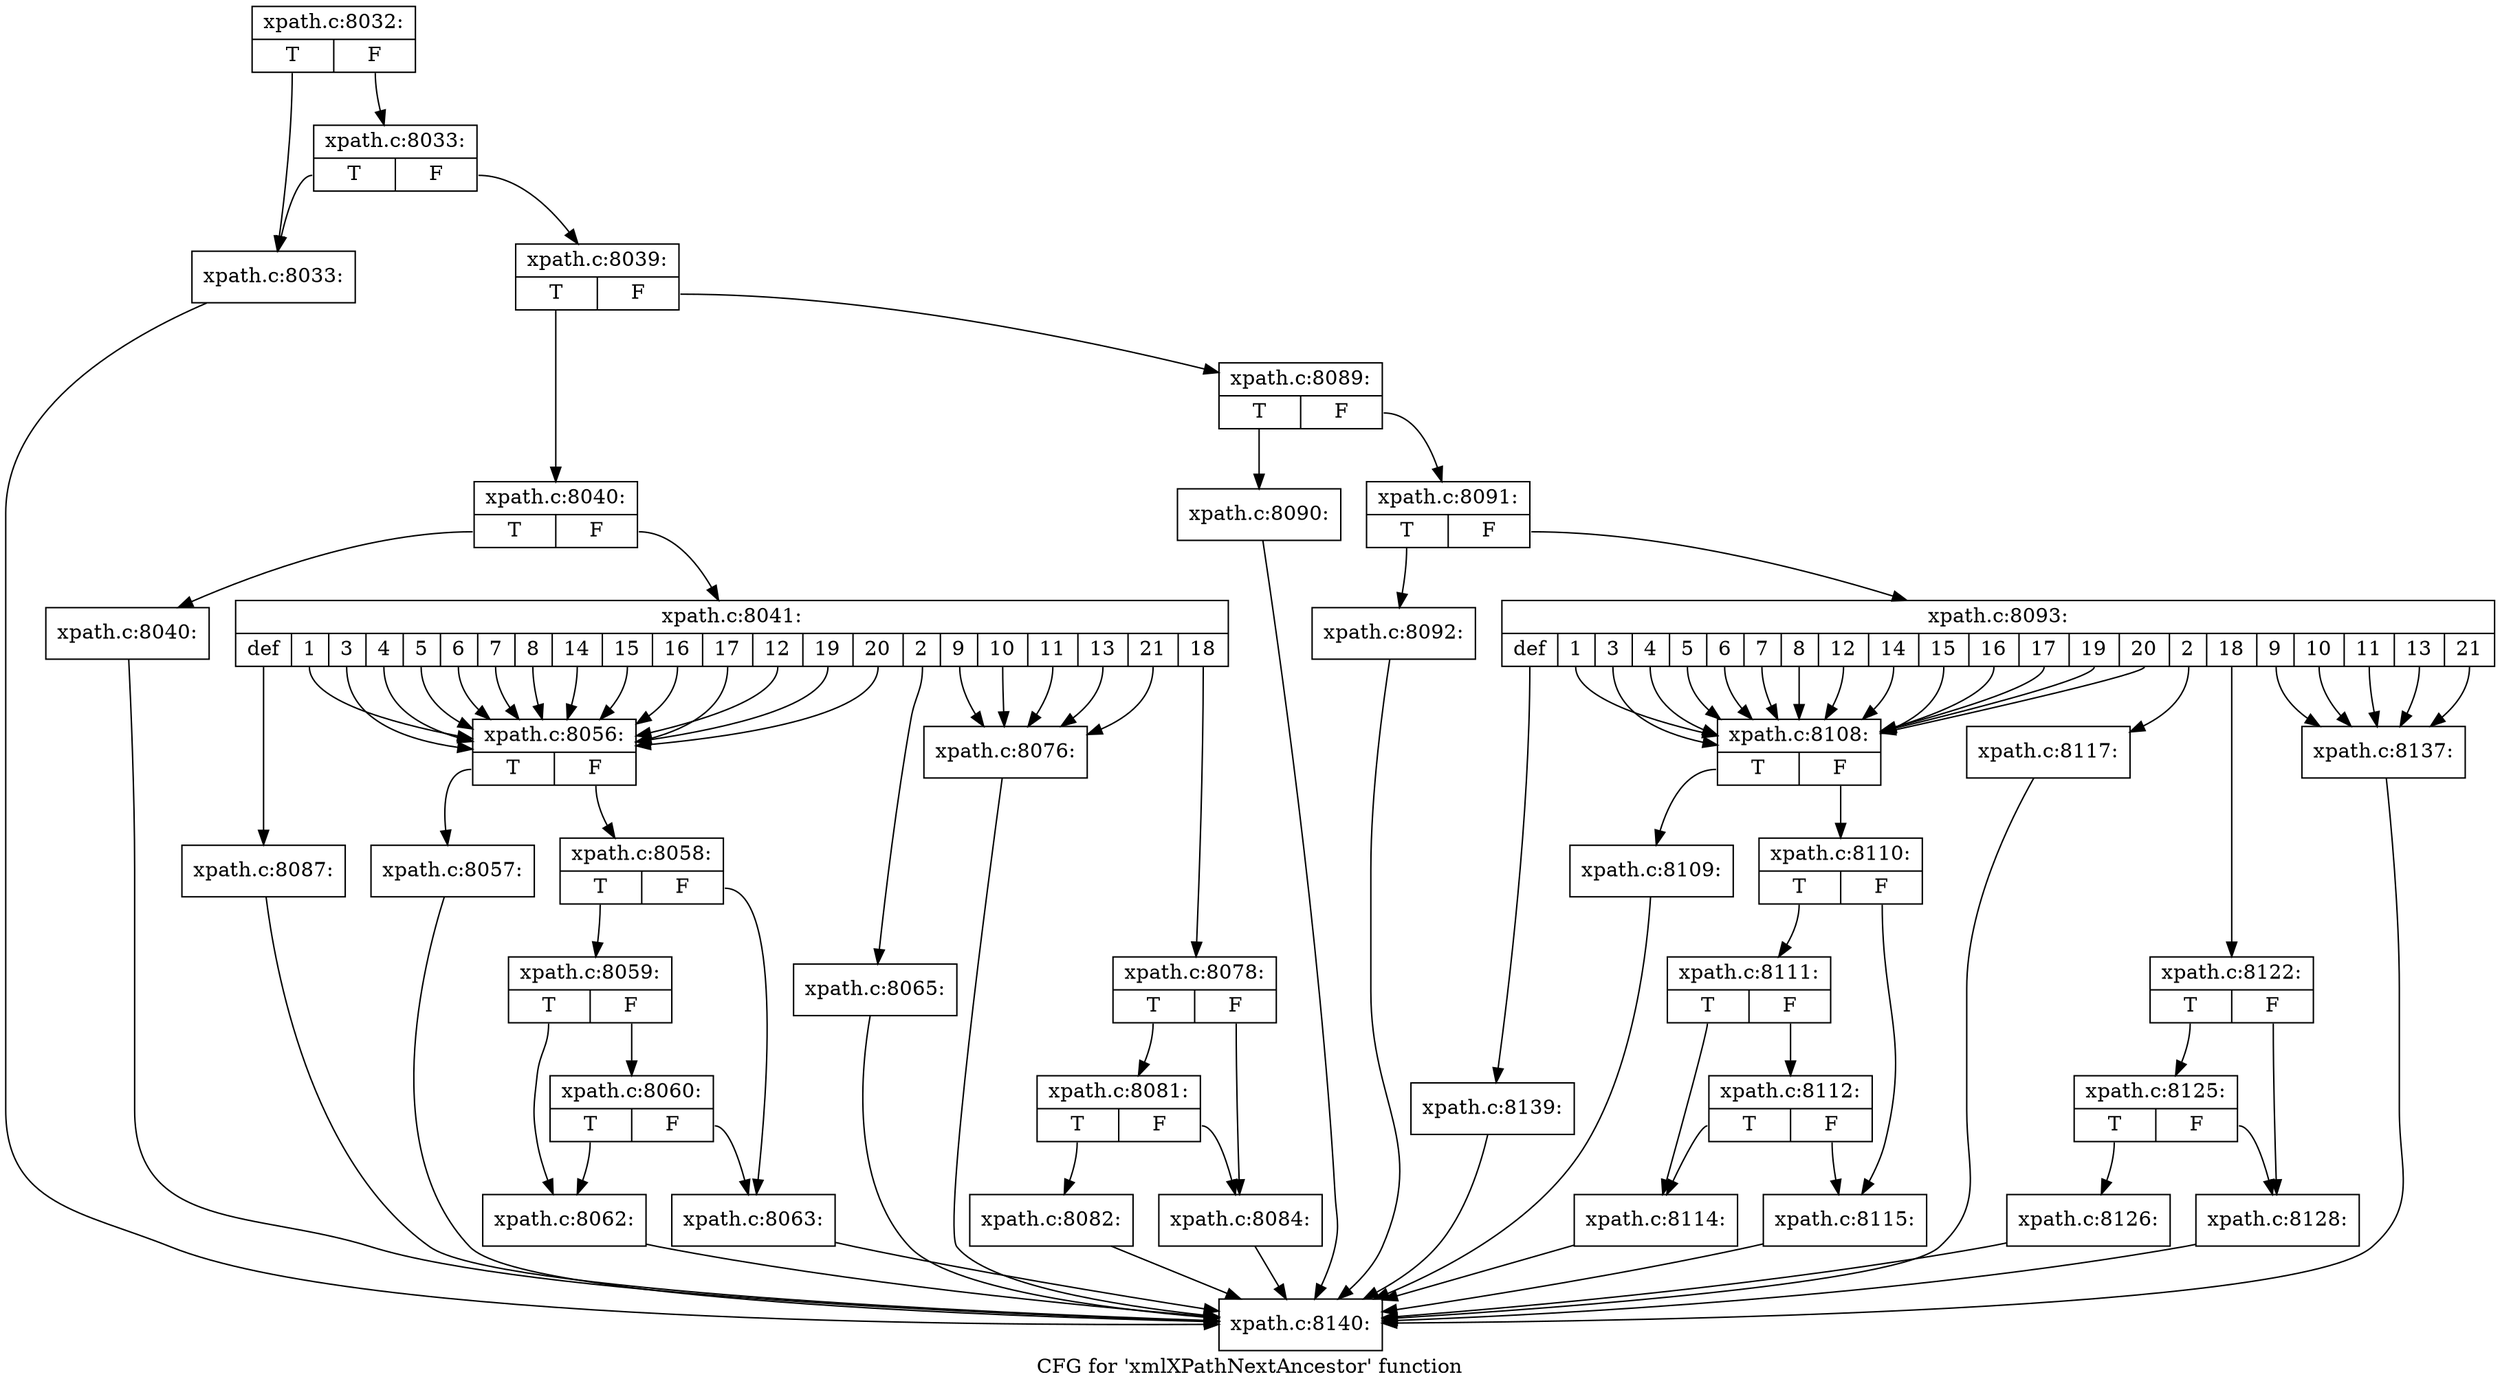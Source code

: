 digraph "CFG for 'xmlXPathNextAncestor' function" {
	label="CFG for 'xmlXPathNextAncestor' function";

	Node0x49bffa0 [shape=record,label="{xpath.c:8032:|{<s0>T|<s1>F}}"];
	Node0x49bffa0:s0 -> Node0x45c8bd0;
	Node0x49bffa0:s1 -> Node0x45c8c70;
	Node0x45c8c70 [shape=record,label="{xpath.c:8033:|{<s0>T|<s1>F}}"];
	Node0x45c8c70:s0 -> Node0x45c8bd0;
	Node0x45c8c70:s1 -> Node0x45c8c20;
	Node0x45c8bd0 [shape=record,label="{xpath.c:8033:}"];
	Node0x45c8bd0 -> Node0x45c8380;
	Node0x45c8c20 [shape=record,label="{xpath.c:8039:|{<s0>T|<s1>F}}"];
	Node0x45c8c20:s0 -> Node0x49cff30;
	Node0x45c8c20:s1 -> Node0x49cff80;
	Node0x49cff30 [shape=record,label="{xpath.c:8040:|{<s0>T|<s1>F}}"];
	Node0x49cff30:s0 -> Node0x49d0340;
	Node0x49cff30:s1 -> Node0x49d0390;
	Node0x49d0340 [shape=record,label="{xpath.c:8040:}"];
	Node0x49d0340 -> Node0x45c8380;
	Node0x49d0390 [shape=record,label="{xpath.c:8041:|{<s0>def|<s1>1|<s2>3|<s3>4|<s4>5|<s5>6|<s6>7|<s7>8|<s8>14|<s9>15|<s10>16|<s11>17|<s12>12|<s13>19|<s14>20|<s15>2|<s16>9|<s17>10|<s18>11|<s19>13|<s20>21|<s21>18}}"];
	Node0x49d0390:s0 -> Node0x49d0980;
	Node0x49d0390:s1 -> Node0x49d1130;
	Node0x49d0390:s2 -> Node0x49d1130;
	Node0x49d0390:s3 -> Node0x49d1130;
	Node0x49d0390:s4 -> Node0x49d1130;
	Node0x49d0390:s5 -> Node0x49d1130;
	Node0x49d0390:s6 -> Node0x49d1130;
	Node0x49d0390:s7 -> Node0x49d1130;
	Node0x49d0390:s8 -> Node0x49d1130;
	Node0x49d0390:s9 -> Node0x49d1130;
	Node0x49d0390:s10 -> Node0x49d1130;
	Node0x49d0390:s11 -> Node0x49d1130;
	Node0x49d0390:s12 -> Node0x49d1130;
	Node0x49d0390:s13 -> Node0x49d1130;
	Node0x49d0390:s14 -> Node0x49d1130;
	Node0x49d0390:s15 -> Node0x49d4150;
	Node0x49d0390:s16 -> Node0x49d4c40;
	Node0x49d0390:s17 -> Node0x49d4c40;
	Node0x49d0390:s18 -> Node0x49d4c40;
	Node0x49d0390:s19 -> Node0x49d4c40;
	Node0x49d0390:s20 -> Node0x49d4c40;
	Node0x49d0390:s21 -> Node0x49d4dd0;
	Node0x49d1130 [shape=record,label="{xpath.c:8056:|{<s0>T|<s1>F}}"];
	Node0x49d1130:s0 -> Node0x49d0f40;
	Node0x49d1130:s1 -> Node0x49d0f90;
	Node0x49d0f40 [shape=record,label="{xpath.c:8057:}"];
	Node0x49d0f40 -> Node0x45c8380;
	Node0x49d0f90 [shape=record,label="{xpath.c:8058:|{<s0>T|<s1>F}}"];
	Node0x49d0f90:s0 -> Node0x49d22c0;
	Node0x49d0f90:s1 -> Node0x49d2270;
	Node0x49d22c0 [shape=record,label="{xpath.c:8059:|{<s0>T|<s1>F}}"];
	Node0x49d22c0:s0 -> Node0x49d2220;
	Node0x49d22c0:s1 -> Node0x49d2a60;
	Node0x49d2a60 [shape=record,label="{xpath.c:8060:|{<s0>T|<s1>F}}"];
	Node0x49d2a60:s0 -> Node0x49d2220;
	Node0x49d2a60:s1 -> Node0x49d2270;
	Node0x49d2220 [shape=record,label="{xpath.c:8062:}"];
	Node0x49d2220 -> Node0x45c8380;
	Node0x49d2270 [shape=record,label="{xpath.c:8063:}"];
	Node0x49d2270 -> Node0x45c8380;
	Node0x49d4150 [shape=record,label="{xpath.c:8065:}"];
	Node0x49d4150 -> Node0x45c8380;
	Node0x49d4c40 [shape=record,label="{xpath.c:8076:}"];
	Node0x49d4c40 -> Node0x45c8380;
	Node0x49d4dd0 [shape=record,label="{xpath.c:8078:|{<s0>T|<s1>F}}"];
	Node0x49d4dd0:s0 -> Node0x49d56a0;
	Node0x49d4dd0:s1 -> Node0x49d5650;
	Node0x49d56a0 [shape=record,label="{xpath.c:8081:|{<s0>T|<s1>F}}"];
	Node0x49d56a0:s0 -> Node0x49d5600;
	Node0x49d56a0:s1 -> Node0x49d5650;
	Node0x49d5600 [shape=record,label="{xpath.c:8082:}"];
	Node0x49d5600 -> Node0x45c8380;
	Node0x49d5650 [shape=record,label="{xpath.c:8084:}"];
	Node0x49d5650 -> Node0x45c8380;
	Node0x49d0980 [shape=record,label="{xpath.c:8087:}"];
	Node0x49d0980 -> Node0x45c8380;
	Node0x49cff80 [shape=record,label="{xpath.c:8089:|{<s0>T|<s1>F}}"];
	Node0x49cff80:s0 -> Node0x49d0df0;
	Node0x49cff80:s1 -> Node0x49d6710;
	Node0x49d0df0 [shape=record,label="{xpath.c:8090:}"];
	Node0x49d0df0 -> Node0x45c8380;
	Node0x49d6710 [shape=record,label="{xpath.c:8091:|{<s0>T|<s1>F}}"];
	Node0x49d6710:s0 -> Node0x49d72e0;
	Node0x49d6710:s1 -> Node0x49d7330;
	Node0x49d72e0 [shape=record,label="{xpath.c:8092:}"];
	Node0x49d72e0 -> Node0x45c8380;
	Node0x49d7330 [shape=record,label="{xpath.c:8093:|{<s0>def|<s1>1|<s2>3|<s3>4|<s4>5|<s5>6|<s6>7|<s7>8|<s8>12|<s9>14|<s10>15|<s11>16|<s12>17|<s13>19|<s14>20|<s15>2|<s16>18|<s17>9|<s18>10|<s19>11|<s20>13|<s21>21}}"];
	Node0x49d7330:s0 -> Node0x49d7a70;
	Node0x49d7330:s1 -> Node0x49d7fc0;
	Node0x49d7330:s2 -> Node0x49d7fc0;
	Node0x49d7330:s3 -> Node0x49d7fc0;
	Node0x49d7330:s4 -> Node0x49d7fc0;
	Node0x49d7330:s5 -> Node0x49d7fc0;
	Node0x49d7330:s6 -> Node0x49d7fc0;
	Node0x49d7330:s7 -> Node0x49d7fc0;
	Node0x49d7330:s8 -> Node0x49d7fc0;
	Node0x49d7330:s9 -> Node0x49d7fc0;
	Node0x49d7330:s10 -> Node0x49d7fc0;
	Node0x49d7330:s11 -> Node0x49d7fc0;
	Node0x49d7330:s12 -> Node0x49d7fc0;
	Node0x49d7330:s13 -> Node0x49d7fc0;
	Node0x49d7330:s14 -> Node0x49d7fc0;
	Node0x49d7330:s15 -> Node0x49da080;
	Node0x49d7330:s16 -> Node0x49dab70;
	Node0x49d7330:s17 -> Node0x49dc1e0;
	Node0x49d7330:s18 -> Node0x49dc1e0;
	Node0x49d7330:s19 -> Node0x49dc1e0;
	Node0x49d7330:s20 -> Node0x49dc1e0;
	Node0x49d7330:s21 -> Node0x49dc1e0;
	Node0x49d7fc0 [shape=record,label="{xpath.c:8108:|{<s0>T|<s1>F}}"];
	Node0x49d7fc0:s0 -> Node0x49d7dd0;
	Node0x49d7fc0:s1 -> Node0x49d7e20;
	Node0x49d7dd0 [shape=record,label="{xpath.c:8109:}"];
	Node0x49d7dd0 -> Node0x45c8380;
	Node0x49d7e20 [shape=record,label="{xpath.c:8110:|{<s0>T|<s1>F}}"];
	Node0x49d7e20:s0 -> Node0x49d8b70;
	Node0x49d7e20:s1 -> Node0x49d8b20;
	Node0x49d8b70 [shape=record,label="{xpath.c:8111:|{<s0>T|<s1>F}}"];
	Node0x49d8b70:s0 -> Node0x49d8ad0;
	Node0x49d8b70:s1 -> Node0x49d90b0;
	Node0x49d90b0 [shape=record,label="{xpath.c:8112:|{<s0>T|<s1>F}}"];
	Node0x49d90b0:s0 -> Node0x49d8ad0;
	Node0x49d90b0:s1 -> Node0x49d8b20;
	Node0x49d8ad0 [shape=record,label="{xpath.c:8114:}"];
	Node0x49d8ad0 -> Node0x45c8380;
	Node0x49d8b20 [shape=record,label="{xpath.c:8115:}"];
	Node0x49d8b20 -> Node0x45c8380;
	Node0x49da080 [shape=record,label="{xpath.c:8117:}"];
	Node0x49da080 -> Node0x45c8380;
	Node0x49dab70 [shape=record,label="{xpath.c:8122:|{<s0>T|<s1>F}}"];
	Node0x49dab70:s0 -> Node0x49db440;
	Node0x49dab70:s1 -> Node0x49db3f0;
	Node0x49db440 [shape=record,label="{xpath.c:8125:|{<s0>T|<s1>F}}"];
	Node0x49db440:s0 -> Node0x49db3a0;
	Node0x49db440:s1 -> Node0x49db3f0;
	Node0x49db3a0 [shape=record,label="{xpath.c:8126:}"];
	Node0x49db3a0 -> Node0x45c8380;
	Node0x49db3f0 [shape=record,label="{xpath.c:8128:}"];
	Node0x49db3f0 -> Node0x45c8380;
	Node0x49dc1e0 [shape=record,label="{xpath.c:8137:}"];
	Node0x49dc1e0 -> Node0x45c8380;
	Node0x49d7a70 [shape=record,label="{xpath.c:8139:}"];
	Node0x49d7a70 -> Node0x45c8380;
	Node0x45c8380 [shape=record,label="{xpath.c:8140:}"];
}
